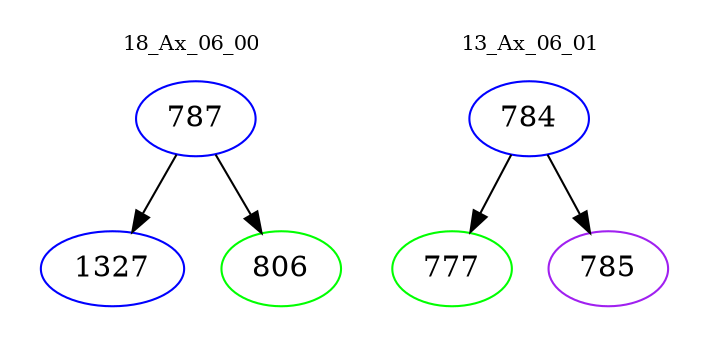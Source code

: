 digraph{
subgraph cluster_0 {
color = white
label = "18_Ax_06_00";
fontsize=10;
T0_787 [label="787", color="blue"]
T0_787 -> T0_1327 [color="black"]
T0_1327 [label="1327", color="blue"]
T0_787 -> T0_806 [color="black"]
T0_806 [label="806", color="green"]
}
subgraph cluster_1 {
color = white
label = "13_Ax_06_01";
fontsize=10;
T1_784 [label="784", color="blue"]
T1_784 -> T1_777 [color="black"]
T1_777 [label="777", color="green"]
T1_784 -> T1_785 [color="black"]
T1_785 [label="785", color="purple"]
}
}
